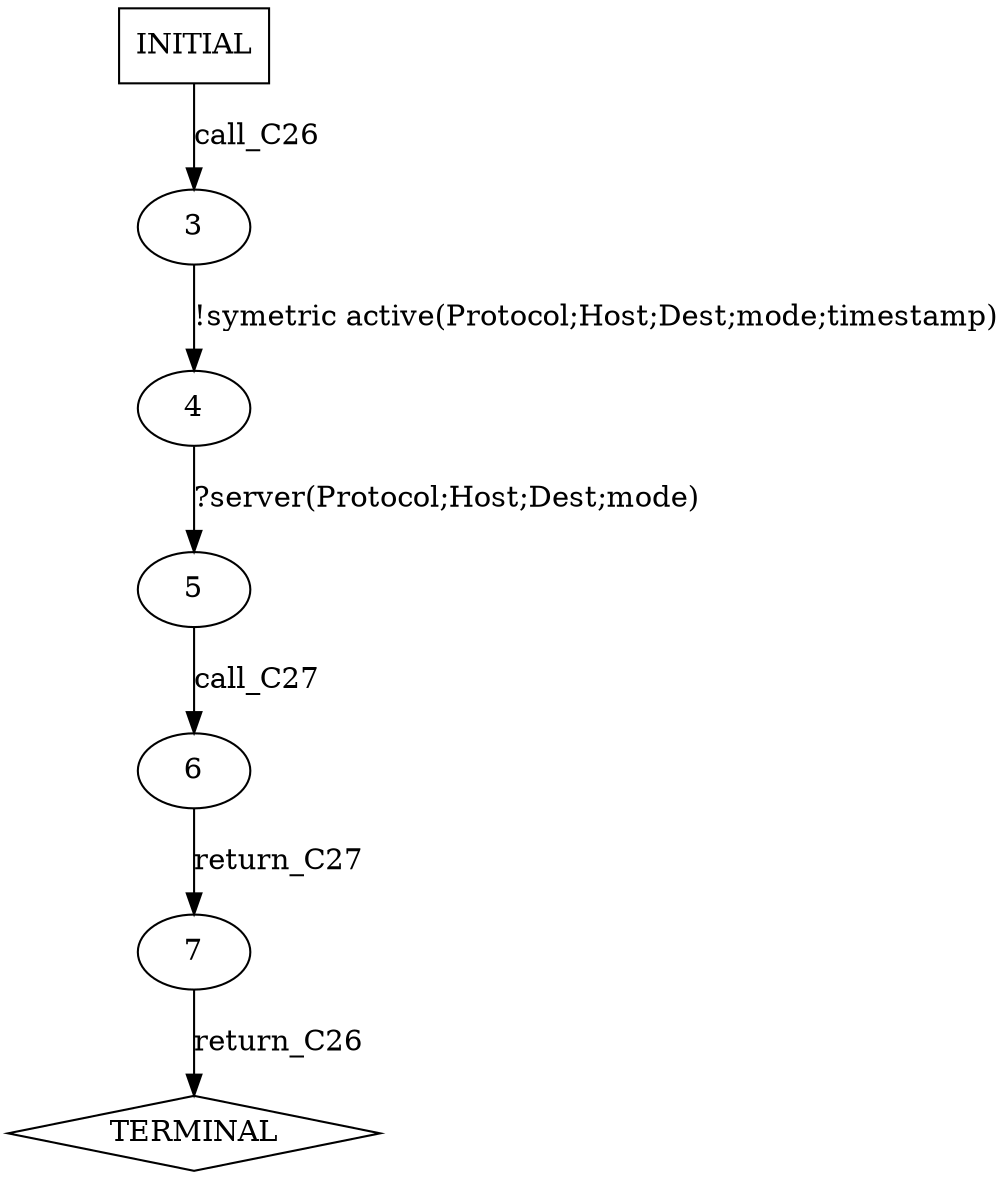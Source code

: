digraph G {
  0 [label="INITIAL",shape=box];
  1 [label="TERMINAL",shape=diamond];
  3 [label="3"];
  4 [label="4"];
  5 [label="5"];
  6 [label="6"];
  7 [label="7"];
0->3  [label="call_C26"];
3->4 [label="!symetric active(Protocol;Host;Dest;mode;timestamp)"];
4->5 [label="?server(Protocol;Host;Dest;mode)"];
5->6  [label="call_C27"];
6->7  [label="return_C27"];
7->1  [label="return_C26"];
}
